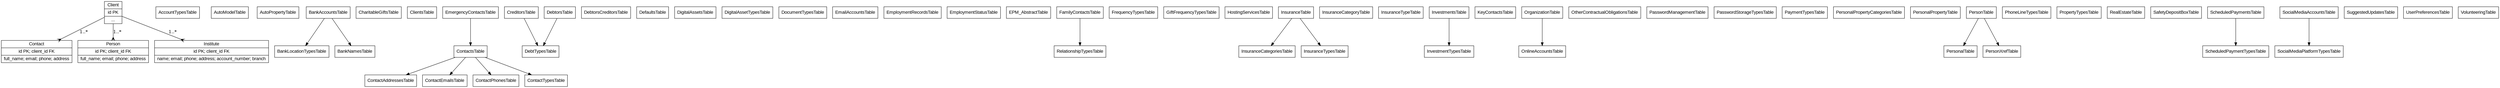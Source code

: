 digraph ERD {
  node [shape=record fontname=Arial];
  Client [label="{Client|id PK|...}"];
  Contact [label="{Contact|id PK; client_id FK|full_name; email; phone; address}"];
  Person [label="{Person|id PK; client_id FK|full_name; email; phone; address}"];
  Institute [label="{Institute|id PK; client_id FK|name; email; phone; address; account_number; branch}"];
  Client -> Contact [label="1..*", arrowhead=crow];
  Client -> Person [label="1..*", arrowhead=crow];
  Client -> Institute [label="1..*", arrowhead=crow];
  // Entities (Tables)
  AccountTypesTable [label="{AccountTypesTable}"];
  AutoModelTable [label="{AutoModelTable}"];
  AutoPropertyTable [label="{AutoPropertyTable}"];
  BankAccountsTable [label="{BankAccountsTable}"];
  BankLocationTypesTable [label="{BankLocationTypesTable}"];
  BankNamesTable [label="{BankNamesTable}"];
  CharitableGiftsTable [label="{CharitableGiftsTable}"];
  ClientsTable [label="{ClientsTable}"];
  ContactAddressesTable [label="{ContactAddressesTable}"];
  ContactEmailsTable [label="{ContactEmailsTable}"];
  ContactPhonesTable [label="{ContactPhonesTable}"];
  ContactsTable [label="{ContactsTable}"];
  ContactTypesTable [label="{ContactTypesTable}"];
  CreditorsTable [label="{CreditorsTable}"];
  DebtorsCreditorsTable [label="{DebtorsCreditorsTable}"];
  DebtorsTable [label="{DebtorsTable}"];
  DebtTypesTable [label="{DebtTypesTable}"];
  DefaultsTable [label="{DefaultsTable}"];
  DigitalAssetsTable [label="{DigitalAssetsTable}"];
  DigitalAssetTypesTable [label="{DigitalAssetTypesTable}"];
  DocumentTypesTable [label="{DocumentTypesTable}"];
  EmailAccountsTable [label="{EmailAccountsTable}"];
  EmergencyContactsTable [label="{EmergencyContactsTable}"];
  EmploymentRecordsTable [label="{EmploymentRecordsTable}"];
  EmploymentStatusTable [label="{EmploymentStatusTable}"];
  EPM_AbstractTable [label="{EPM_AbstractTable}"];
  FamilyContactsTable [label="{FamilyContactsTable}"];
  FrequencyTypesTable [label="{FrequencyTypesTable}"];
  GiftFrequencyTypesTable [label="{GiftFrequencyTypesTable}"];
  HostingServicesTable [label="{HostingServicesTable}"];
  InsuranceCategoriesTable [label="{InsuranceCategoriesTable}"];
  InsuranceCategoryTable [label="{InsuranceCategoryTable}"];
  InsuranceTable [label="{InsuranceTable}"];
  InsuranceTypesTable [label="{InsuranceTypesTable}"];
  InsuranceTypeTable [label="{InsuranceTypeTable}"];
  InvestmentsTable [label="{InvestmentsTable}"];
  InvestmentTypesTable [label="{InvestmentTypesTable}"];
  KeyContactsTable [label="{KeyContactsTable}"];
  OnlineAccountsTable [label="{OnlineAccountsTable}"];
  OrganizationTable [label="{OrganizationTable}"];
  OtherContractualObligationsTable [label="{OtherContractualObligationsTable}"];
  PasswordManagementTable [label="{PasswordManagementTable}"];
  PasswordStorageTypesTable [label="{PasswordStorageTypesTable}"];
  PaymentTypesTable [label="{PaymentTypesTable}"];
  PersonalPropertyCategoriesTable [label="{PersonalPropertyCategoriesTable}"];
  PersonalPropertyTable [label="{PersonalPropertyTable}"];
  PersonalTable [label="{PersonalTable}"];
  PersonTable [label="{PersonTable}"];
  PersonXrefTable [label="{PersonXrefTable}"];
  PhoneLineTypesTable [label="{PhoneLineTypesTable}"];
  PropertyTypesTable [label="{PropertyTypesTable}"];
  RealEstateTable [label="{RealEstateTable}"];
  RelationshipTypesTable [label="{RelationshipTypesTable}"];
  SafetyDepositBoxTable [label="{SafetyDepositBoxTable}"];
  ScheduledPaymentsTable [label="{ScheduledPaymentsTable}"];
  ScheduledPaymentTypesTable [label="{ScheduledPaymentTypesTable}"];
  SocialMediaAccountsTable [label="{SocialMediaAccountsTable}"];
  SocialMediaPlatformTypesTable [label="{SocialMediaPlatformTypesTable}"];
  SuggestedUpdatesTable [label="{SuggestedUpdatesTable}"];
  UserPreferencesTable [label="{UserPreferencesTable}"];
  VolunteeringTable [label="{VolunteeringTable}"];
  // Inferred Relationships
  ContactsTable -> ContactAddressesTable;
  ContactsTable -> ContactEmailsTable;
  ContactsTable -> ContactPhonesTable;
  ContactsTable -> ContactTypesTable;
  PersonTable -> PersonalTable;
  PersonTable -> PersonXrefTable;
  OrganizationTable -> OnlineAccountsTable;
  BankAccountsTable -> BankNamesTable;
  BankAccountsTable -> BankLocationTypesTable;
  InsuranceTable -> InsuranceTypesTable;
  InsuranceTable -> InsuranceCategoriesTable;
  InvestmentsTable -> InvestmentTypesTable;
  ScheduledPaymentsTable -> ScheduledPaymentTypesTable;
  SocialMediaAccountsTable -> SocialMediaPlatformTypesTable;
  DebtorsTable -> DebtTypesTable;
  CreditorsTable -> DebtTypesTable;
  FamilyContactsTable -> RelationshipTypesTable;
  EmergencyContactsTable -> ContactsTable;
  // ...additional relationships can be inferred from foreign key naming conventions...

}
